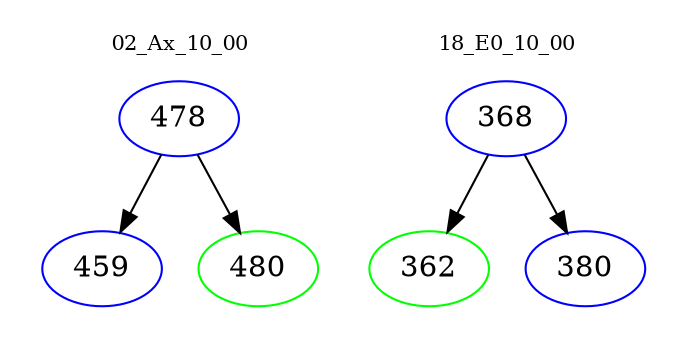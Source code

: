 digraph{
subgraph cluster_0 {
color = white
label = "02_Ax_10_00";
fontsize=10;
T0_478 [label="478", color="blue"]
T0_478 -> T0_459 [color="black"]
T0_459 [label="459", color="blue"]
T0_478 -> T0_480 [color="black"]
T0_480 [label="480", color="green"]
}
subgraph cluster_1 {
color = white
label = "18_E0_10_00";
fontsize=10;
T1_368 [label="368", color="blue"]
T1_368 -> T1_362 [color="black"]
T1_362 [label="362", color="green"]
T1_368 -> T1_380 [color="black"]
T1_380 [label="380", color="blue"]
}
}
